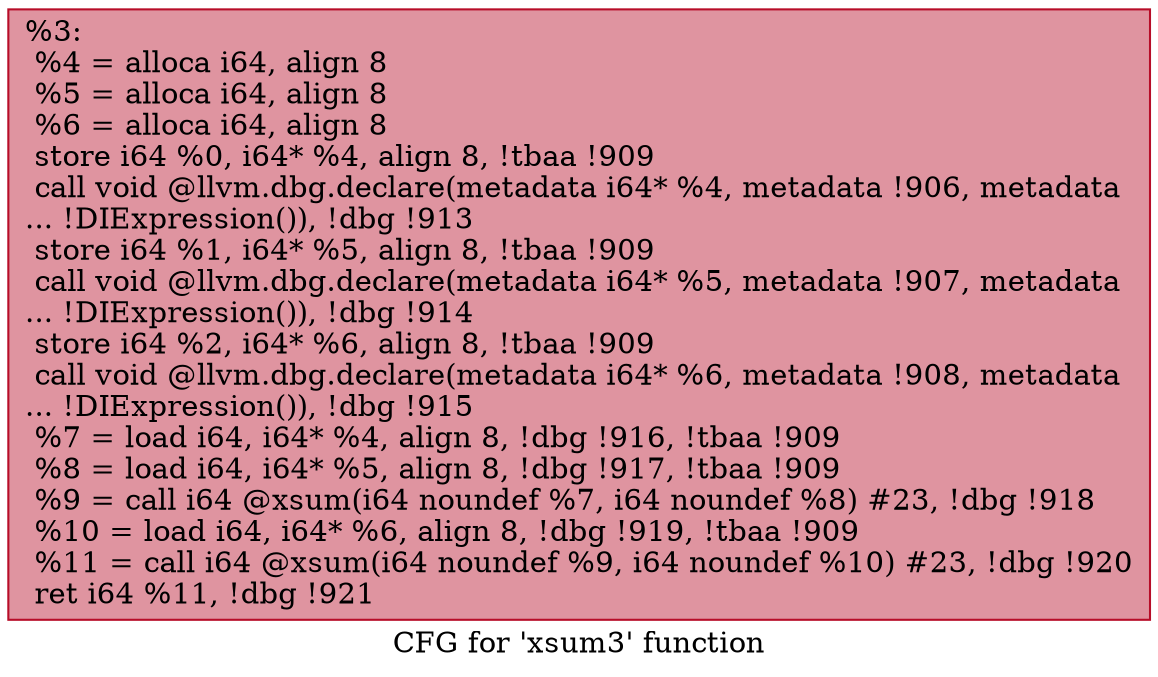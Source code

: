 digraph "CFG for 'xsum3' function" {
	label="CFG for 'xsum3' function";

	Node0x1632cc0 [shape=record,color="#b70d28ff", style=filled, fillcolor="#b70d2870",label="{%3:\l  %4 = alloca i64, align 8\l  %5 = alloca i64, align 8\l  %6 = alloca i64, align 8\l  store i64 %0, i64* %4, align 8, !tbaa !909\l  call void @llvm.dbg.declare(metadata i64* %4, metadata !906, metadata\l... !DIExpression()), !dbg !913\l  store i64 %1, i64* %5, align 8, !tbaa !909\l  call void @llvm.dbg.declare(metadata i64* %5, metadata !907, metadata\l... !DIExpression()), !dbg !914\l  store i64 %2, i64* %6, align 8, !tbaa !909\l  call void @llvm.dbg.declare(metadata i64* %6, metadata !908, metadata\l... !DIExpression()), !dbg !915\l  %7 = load i64, i64* %4, align 8, !dbg !916, !tbaa !909\l  %8 = load i64, i64* %5, align 8, !dbg !917, !tbaa !909\l  %9 = call i64 @xsum(i64 noundef %7, i64 noundef %8) #23, !dbg !918\l  %10 = load i64, i64* %6, align 8, !dbg !919, !tbaa !909\l  %11 = call i64 @xsum(i64 noundef %9, i64 noundef %10) #23, !dbg !920\l  ret i64 %11, !dbg !921\l}"];
}
